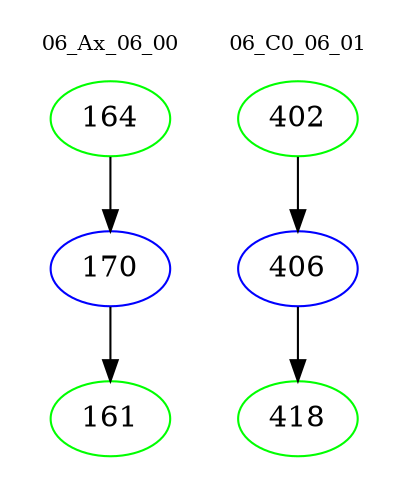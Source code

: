 digraph{
subgraph cluster_0 {
color = white
label = "06_Ax_06_00";
fontsize=10;
T0_164 [label="164", color="green"]
T0_164 -> T0_170 [color="black"]
T0_170 [label="170", color="blue"]
T0_170 -> T0_161 [color="black"]
T0_161 [label="161", color="green"]
}
subgraph cluster_1 {
color = white
label = "06_C0_06_01";
fontsize=10;
T1_402 [label="402", color="green"]
T1_402 -> T1_406 [color="black"]
T1_406 [label="406", color="blue"]
T1_406 -> T1_418 [color="black"]
T1_418 [label="418", color="green"]
}
}
